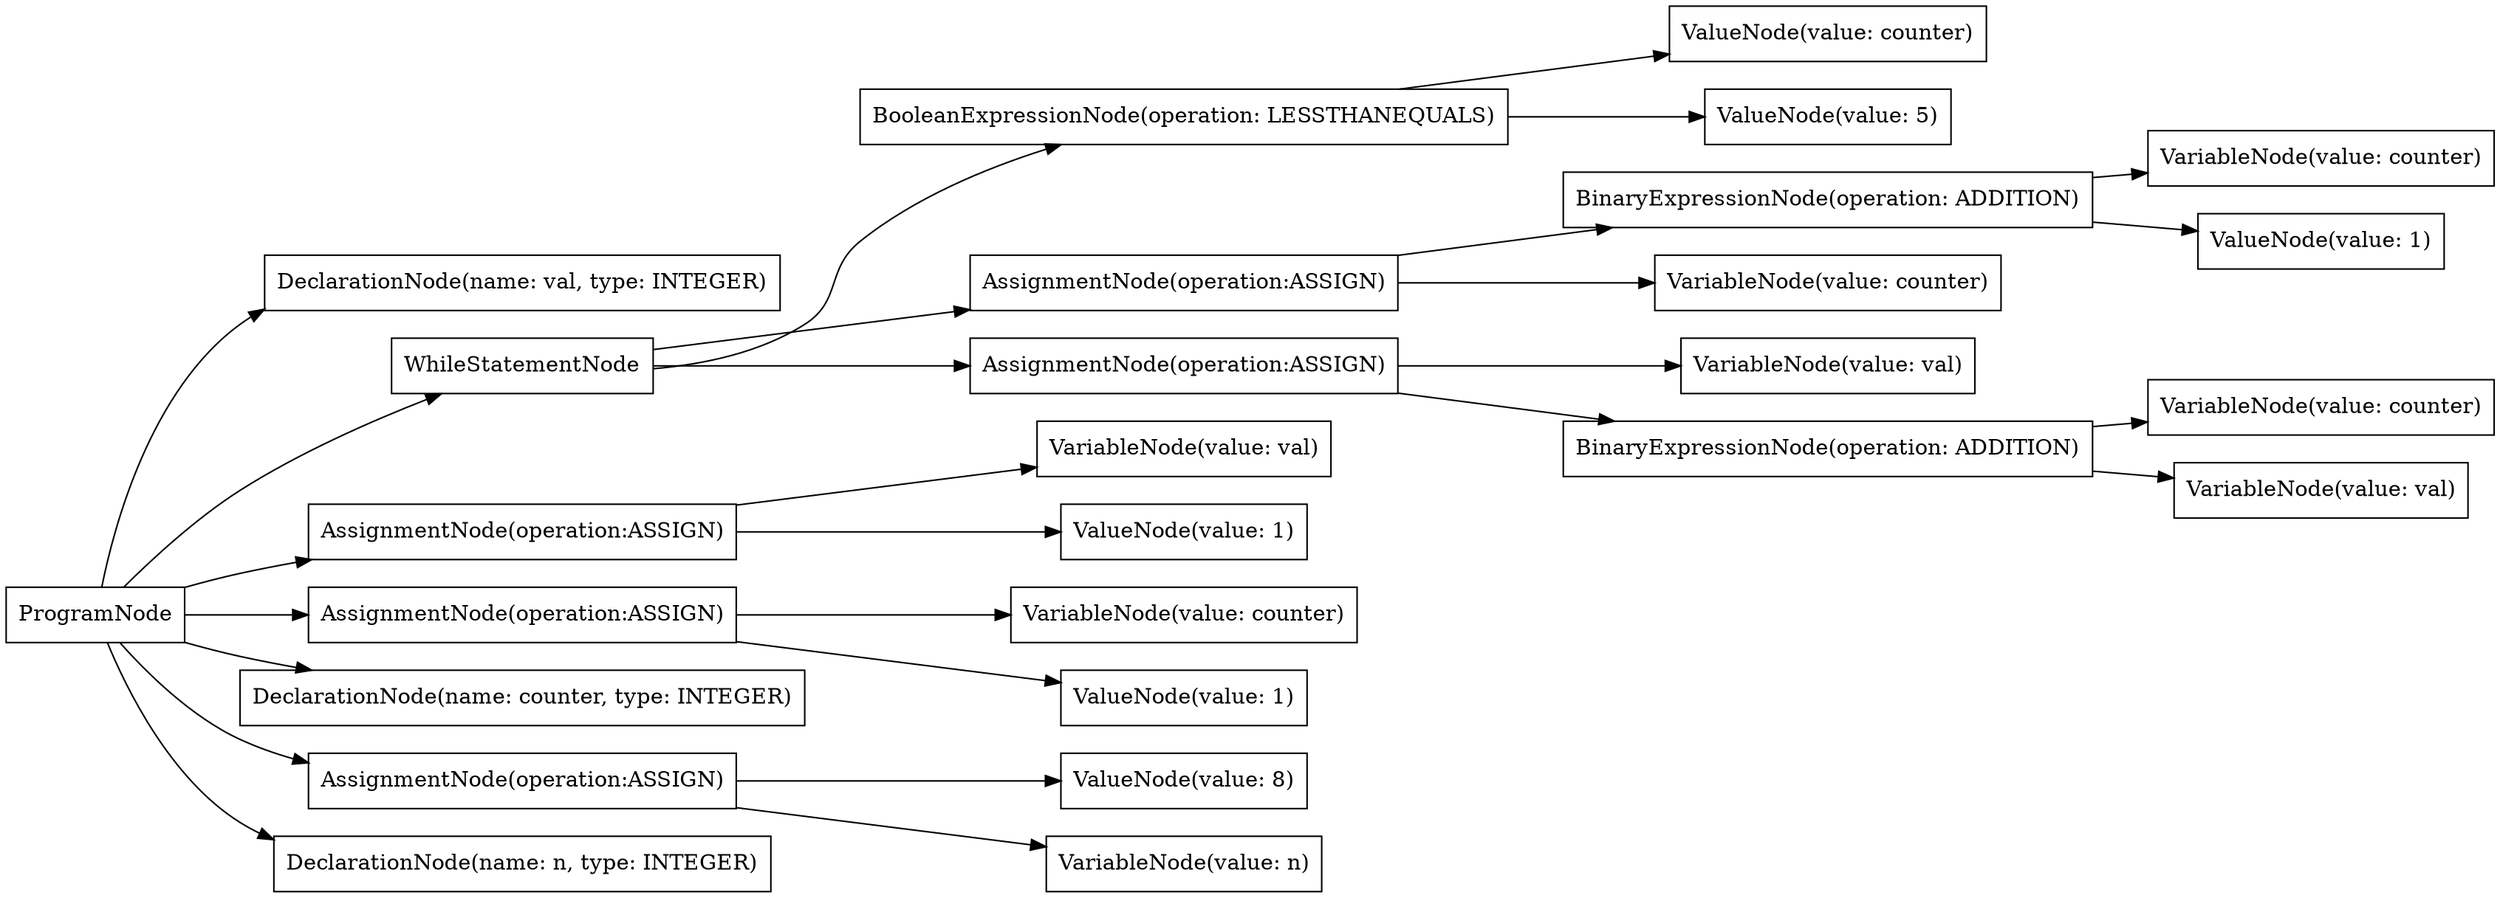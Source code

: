 digraph G {
rankdir=LR
"96624121-0245-4895-ad3a-69eb0dd04d92" [label="BinaryExpressionNode(operation: ADDITION)" shape="box"];
"724bbd2a-6abe-4389-9d9c-9d8c7b980e19" [label="DeclarationNode(name: val, type: INTEGER)" shape="box"];
"7706da05-4fff-4877-84f8-749181a97102" [label="VariableNode(value: counter)" shape="box"];
"c5bbeda0-c931-4da7-93a1-937af87920a2" [label="VariableNode(value: val)" shape="box"];
"ad0539e0-49fd-4b35-a1c9-2f3774700eed" [label="ValueNode(value: counter)" shape="box"];
"c57edc16-0348-48fb-8336-5af038898f5b" [label="ValueNode(value: 5)" shape="box"];
"e9d87eed-0169-42f9-af99-2fe392a396ef" [label="WhileStatementNode" shape="box"];
"a605ee04-e7d2-46fa-94e0-59bef388aceb" [label="VariableNode(value: counter)" shape="box"];
"9f2c3751-6a9a-401a-b1e4-8ae0652765c8" [label="BooleanExpressionNode(operation: LESSTHANEQUALS)" shape="box"];
"e6d9039b-ff74-4303-9c97-bc45f5113eae" [label="AssignmentNode(operation:ASSIGN)" shape="box"];
"0ed8085a-49bd-4146-bd32-94e65f0529b0" [label="VariableNode(value: val)" shape="box"];
"55a2bed0-aef9-4dfe-aa1f-f29c40bd1c51" [label="ValueNode(value: 8)" shape="box"];
"7eac445a-e291-4b4d-bf01-3ff1e33c8e3a" [label="VariableNode(value: n)" shape="box"];
"dc8f9693-b33a-4272-bc77-af4d780112f3" [label="VariableNode(value: val)" shape="box"];
"21fd9d6a-b80e-4cb8-b8bc-2f8baafd1709" [label="VariableNode(value: counter)" shape="box"];
"b0028f8e-3feb-47d1-a937-ee16c570158e" [label="AssignmentNode(operation:ASSIGN)" shape="box"];
"ccb28f3f-9ca3-47e5-a1db-9570bf791733" [label="ValueNode(value: 1)" shape="box"];
"3964ef04-b8c6-4722-b31d-7930233dc6fa" [label="AssignmentNode(operation:ASSIGN)" shape="box"];
"16057fed-e738-4b10-b4fc-20f12da98f15" [label="ValueNode(value: 1)" shape="box"];
"428d9553-69e5-4db0-b75a-bd7fcffe2b24" [label="DeclarationNode(name: counter, type: INTEGER)" shape="box"];
"3d2f680a-ac65-428b-95f4-e6308f69ccd2" [label="AssignmentNode(operation:ASSIGN)" shape="box"];
"04c4feae-8260-4df9-bc1b-ab857c06895c" [label="VariableNode(value: counter)" shape="box"];
"65af8aae-63df-4ef4-98e3-7adae0f0991b" [label="ProgramNode" shape="box"];
"bc042c55-fa4e-41a7-a0d5-9e8d8caf8eb7" [label="ValueNode(value: 1)" shape="box"];
"210d66d2-c091-4c3e-a965-9c67c58d3a05" [label="BinaryExpressionNode(operation: ADDITION)" shape="box"];
"1c655b90-fba3-4e16-bbcb-b797f3394a18" [label="AssignmentNode(operation:ASSIGN)" shape="box"];
"e68df461-83d8-41a7-ad34-a9d6e20ee480" [label="DeclarationNode(name: n, type: INTEGER)" shape="box"];
"65af8aae-63df-4ef4-98e3-7adae0f0991b" -> "e68df461-83d8-41a7-ad34-a9d6e20ee480";
"65af8aae-63df-4ef4-98e3-7adae0f0991b" -> "724bbd2a-6abe-4389-9d9c-9d8c7b980e19";
"65af8aae-63df-4ef4-98e3-7adae0f0991b" -> "428d9553-69e5-4db0-b75a-bd7fcffe2b24";
"65af8aae-63df-4ef4-98e3-7adae0f0991b" -> "3d2f680a-ac65-428b-95f4-e6308f69ccd2";
"3d2f680a-ac65-428b-95f4-e6308f69ccd2" -> "7eac445a-e291-4b4d-bf01-3ff1e33c8e3a";
"3d2f680a-ac65-428b-95f4-e6308f69ccd2" -> "55a2bed0-aef9-4dfe-aa1f-f29c40bd1c51";
"65af8aae-63df-4ef4-98e3-7adae0f0991b" -> "e6d9039b-ff74-4303-9c97-bc45f5113eae";
"e6d9039b-ff74-4303-9c97-bc45f5113eae" -> "c5bbeda0-c931-4da7-93a1-937af87920a2";
"e6d9039b-ff74-4303-9c97-bc45f5113eae" -> "bc042c55-fa4e-41a7-a0d5-9e8d8caf8eb7";
"65af8aae-63df-4ef4-98e3-7adae0f0991b" -> "3964ef04-b8c6-4722-b31d-7930233dc6fa";
"3964ef04-b8c6-4722-b31d-7930233dc6fa" -> "a605ee04-e7d2-46fa-94e0-59bef388aceb";
"3964ef04-b8c6-4722-b31d-7930233dc6fa" -> "ccb28f3f-9ca3-47e5-a1db-9570bf791733";
"65af8aae-63df-4ef4-98e3-7adae0f0991b" -> "e9d87eed-0169-42f9-af99-2fe392a396ef";
"e9d87eed-0169-42f9-af99-2fe392a396ef" -> "9f2c3751-6a9a-401a-b1e4-8ae0652765c8";
"9f2c3751-6a9a-401a-b1e4-8ae0652765c8" -> "ad0539e0-49fd-4b35-a1c9-2f3774700eed";
"9f2c3751-6a9a-401a-b1e4-8ae0652765c8" -> "c57edc16-0348-48fb-8336-5af038898f5b";
"e9d87eed-0169-42f9-af99-2fe392a396ef" -> "1c655b90-fba3-4e16-bbcb-b797f3394a18";
"1c655b90-fba3-4e16-bbcb-b797f3394a18" -> "dc8f9693-b33a-4272-bc77-af4d780112f3";
"1c655b90-fba3-4e16-bbcb-b797f3394a18" -> "210d66d2-c091-4c3e-a965-9c67c58d3a05";
"210d66d2-c091-4c3e-a965-9c67c58d3a05" -> "0ed8085a-49bd-4146-bd32-94e65f0529b0";
"210d66d2-c091-4c3e-a965-9c67c58d3a05" -> "7706da05-4fff-4877-84f8-749181a97102";
"e9d87eed-0169-42f9-af99-2fe392a396ef" -> "b0028f8e-3feb-47d1-a937-ee16c570158e";
"b0028f8e-3feb-47d1-a937-ee16c570158e" -> "04c4feae-8260-4df9-bc1b-ab857c06895c";
"b0028f8e-3feb-47d1-a937-ee16c570158e" -> "96624121-0245-4895-ad3a-69eb0dd04d92";
"96624121-0245-4895-ad3a-69eb0dd04d92" -> "21fd9d6a-b80e-4cb8-b8bc-2f8baafd1709";
"96624121-0245-4895-ad3a-69eb0dd04d92" -> "16057fed-e738-4b10-b4fc-20f12da98f15";
}